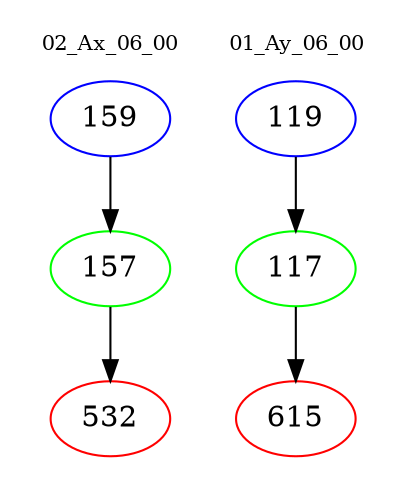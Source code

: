 digraph{
subgraph cluster_0 {
color = white
label = "02_Ax_06_00";
fontsize=10;
T0_159 [label="159", color="blue"]
T0_159 -> T0_157 [color="black"]
T0_157 [label="157", color="green"]
T0_157 -> T0_532 [color="black"]
T0_532 [label="532", color="red"]
}
subgraph cluster_1 {
color = white
label = "01_Ay_06_00";
fontsize=10;
T1_119 [label="119", color="blue"]
T1_119 -> T1_117 [color="black"]
T1_117 [label="117", color="green"]
T1_117 -> T1_615 [color="black"]
T1_615 [label="615", color="red"]
}
}

